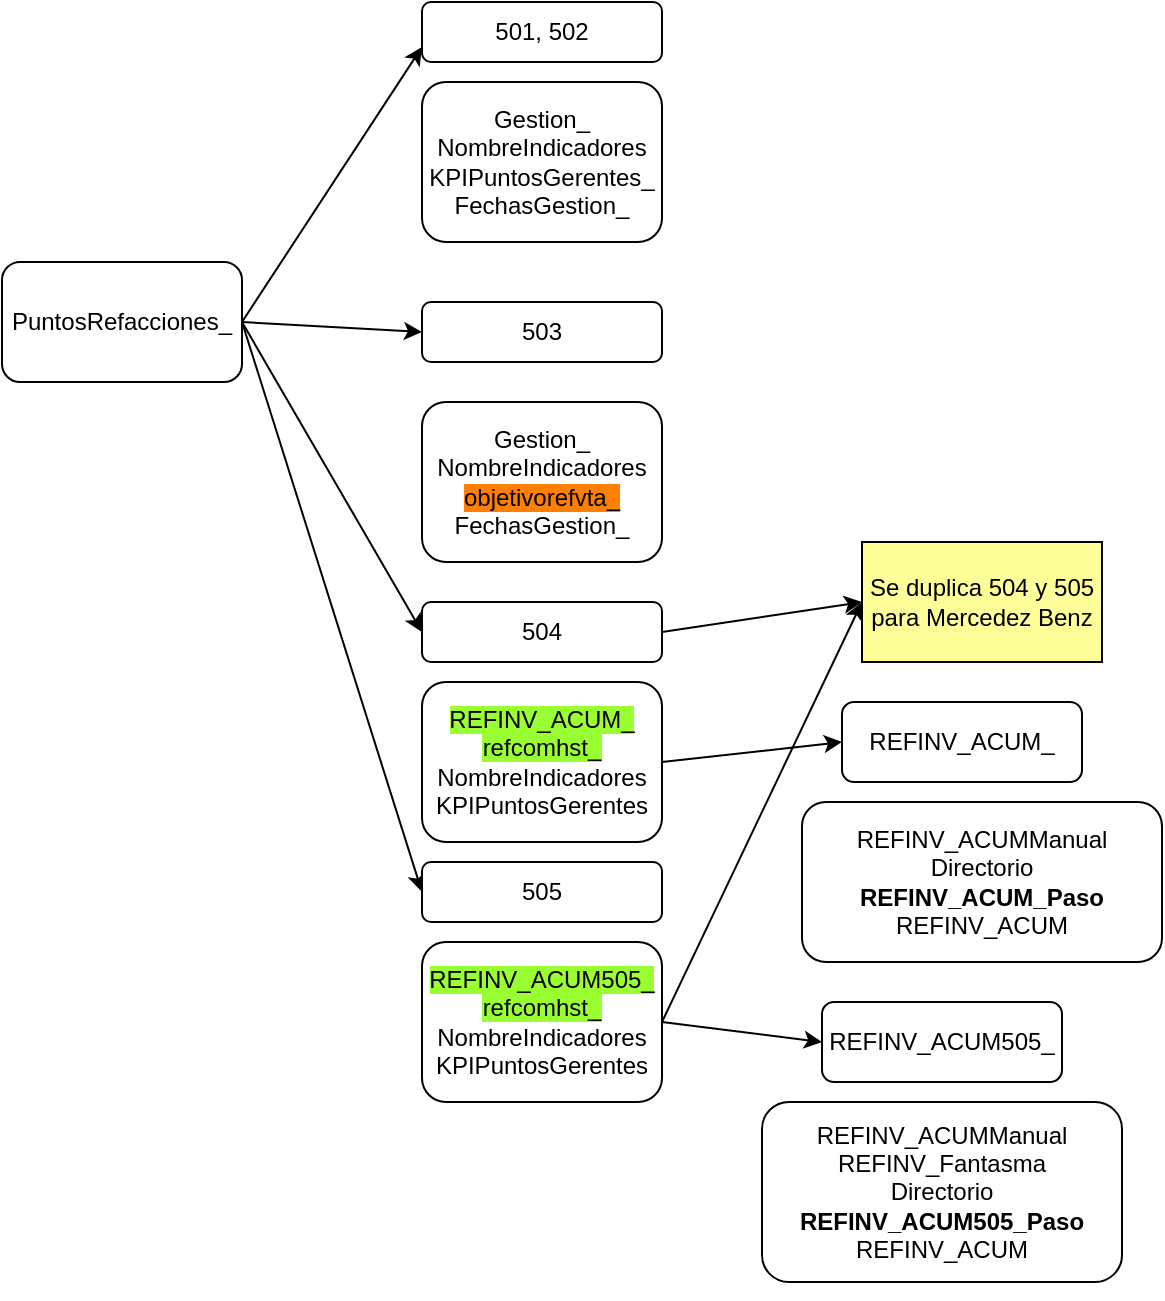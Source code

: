 <mxfile version="21.6.6" type="google">
  <diagram name="Página-1" id="5HMB-gP2c6z5_JxAPwzC">
    <mxGraphModel grid="1" page="1" gridSize="10" guides="1" tooltips="1" connect="1" arrows="1" fold="1" pageScale="1" pageWidth="850" pageHeight="1100" math="0" shadow="0">
      <root>
        <mxCell id="0" />
        <mxCell id="1" parent="0" />
        <mxCell id="JmXCaeqR3x0JS1tAwZ0q-14" style="rounded=0;orthogonalLoop=1;jettySize=auto;html=1;exitX=1;exitY=0.5;exitDx=0;exitDy=0;entryX=0;entryY=0.5;entryDx=0;entryDy=0;" edge="1" parent="1" source="JmXCaeqR3x0JS1tAwZ0q-2" target="JmXCaeqR3x0JS1tAwZ0q-10">
          <mxGeometry relative="1" as="geometry" />
        </mxCell>
        <mxCell id="JmXCaeqR3x0JS1tAwZ0q-21" style="rounded=0;orthogonalLoop=1;jettySize=auto;html=1;exitX=1;exitY=0.5;exitDx=0;exitDy=0;entryX=0;entryY=0.5;entryDx=0;entryDy=0;" edge="1" parent="1" source="JmXCaeqR3x0JS1tAwZ0q-2" target="JmXCaeqR3x0JS1tAwZ0q-17">
          <mxGeometry relative="1" as="geometry" />
        </mxCell>
        <mxCell id="JmXCaeqR3x0JS1tAwZ0q-22" style="rounded=0;orthogonalLoop=1;jettySize=auto;html=1;exitX=1;exitY=0.5;exitDx=0;exitDy=0;entryX=0;entryY=0.5;entryDx=0;entryDy=0;" edge="1" parent="1" source="JmXCaeqR3x0JS1tAwZ0q-2" target="JmXCaeqR3x0JS1tAwZ0q-19">
          <mxGeometry relative="1" as="geometry" />
        </mxCell>
        <mxCell id="JmXCaeqR3x0JS1tAwZ0q-2" value="PuntosRefacciones_" style="rounded=1;whiteSpace=wrap;html=1;" vertex="1" parent="1">
          <mxGeometry x="80" y="150" width="120" height="60" as="geometry" />
        </mxCell>
        <mxCell id="JmXCaeqR3x0JS1tAwZ0q-3" value="Gestion_&lt;br&gt;NombreIndicadores&lt;br&gt;KPIPuntosGerentes_&lt;br&gt;FechasGestion_" style="rounded=1;whiteSpace=wrap;html=1;" vertex="1" parent="1">
          <mxGeometry x="290" y="60" width="120" height="80" as="geometry" />
        </mxCell>
        <mxCell id="JmXCaeqR3x0JS1tAwZ0q-7" value="" style="endArrow=classic;html=1;rounded=0;exitX=1;exitY=0.5;exitDx=0;exitDy=0;entryX=0;entryY=0.75;entryDx=0;entryDy=0;" edge="1" parent="1" source="JmXCaeqR3x0JS1tAwZ0q-2" target="JmXCaeqR3x0JS1tAwZ0q-8">
          <mxGeometry width="50" height="50" relative="1" as="geometry">
            <mxPoint x="400" y="260" as="sourcePoint" />
            <mxPoint x="450" y="210" as="targetPoint" />
          </mxGeometry>
        </mxCell>
        <mxCell id="JmXCaeqR3x0JS1tAwZ0q-8" value="501, 502" style="rounded=1;whiteSpace=wrap;html=1;" vertex="1" parent="1">
          <mxGeometry x="290" y="20" width="120" height="30" as="geometry" />
        </mxCell>
        <mxCell id="JmXCaeqR3x0JS1tAwZ0q-10" value="503" style="rounded=1;whiteSpace=wrap;html=1;" vertex="1" parent="1">
          <mxGeometry x="290" y="170" width="120" height="30" as="geometry" />
        </mxCell>
        <mxCell id="JmXCaeqR3x0JS1tAwZ0q-11" value="Gestion_&lt;br&gt;NombreIndicadores&lt;br&gt;&lt;span style=&quot;background-color: rgb(255, 128, 0);&quot;&gt;objetivorefvta_&lt;/span&gt;&lt;br&gt;FechasGestion_" style="rounded=1;whiteSpace=wrap;html=1;" vertex="1" parent="1">
          <mxGeometry x="290" y="220" width="120" height="80" as="geometry" />
        </mxCell>
        <mxCell id="JmXCaeqR3x0JS1tAwZ0q-30" style="rounded=0;orthogonalLoop=1;jettySize=auto;html=1;exitX=1;exitY=0.5;exitDx=0;exitDy=0;entryX=0;entryY=0.5;entryDx=0;entryDy=0;" edge="1" parent="1" source="JmXCaeqR3x0JS1tAwZ0q-17" target="JmXCaeqR3x0JS1tAwZ0q-28">
          <mxGeometry relative="1" as="geometry" />
        </mxCell>
        <mxCell id="JmXCaeqR3x0JS1tAwZ0q-17" value="504" style="rounded=1;whiteSpace=wrap;html=1;" vertex="1" parent="1">
          <mxGeometry x="290" y="320" width="120" height="30" as="geometry" />
        </mxCell>
        <mxCell id="JmXCaeqR3x0JS1tAwZ0q-36" style="rounded=0;orthogonalLoop=1;jettySize=auto;html=1;exitX=1;exitY=0.5;exitDx=0;exitDy=0;entryX=0;entryY=0.5;entryDx=0;entryDy=0;" edge="1" parent="1" source="JmXCaeqR3x0JS1tAwZ0q-18" target="JmXCaeqR3x0JS1tAwZ0q-33">
          <mxGeometry relative="1" as="geometry" />
        </mxCell>
        <mxCell id="JmXCaeqR3x0JS1tAwZ0q-18" value="&lt;span style=&quot;background-color: rgb(153, 255, 51);&quot;&gt;REFINV_ACUM_&lt;br&gt;refcomhst_&lt;/span&gt;&lt;br&gt;NombreIndicadores&lt;br&gt;KPIPuntosGerentes" style="rounded=1;whiteSpace=wrap;html=1;" vertex="1" parent="1">
          <mxGeometry x="290" y="360" width="120" height="80" as="geometry" />
        </mxCell>
        <mxCell id="JmXCaeqR3x0JS1tAwZ0q-19" value="505" style="rounded=1;whiteSpace=wrap;html=1;" vertex="1" parent="1">
          <mxGeometry x="290" y="450" width="120" height="30" as="geometry" />
        </mxCell>
        <mxCell id="JmXCaeqR3x0JS1tAwZ0q-31" style="rounded=0;orthogonalLoop=1;jettySize=auto;html=1;exitX=1;exitY=0.5;exitDx=0;exitDy=0;entryX=0;entryY=0.5;entryDx=0;entryDy=0;" edge="1" parent="1" source="JmXCaeqR3x0JS1tAwZ0q-20" target="JmXCaeqR3x0JS1tAwZ0q-28">
          <mxGeometry relative="1" as="geometry">
            <mxPoint x="490" y="390" as="targetPoint" />
          </mxGeometry>
        </mxCell>
        <mxCell id="JmXCaeqR3x0JS1tAwZ0q-32" style="rounded=0;orthogonalLoop=1;jettySize=auto;html=1;exitX=1;exitY=0.5;exitDx=0;exitDy=0;entryX=0;entryY=0.5;entryDx=0;entryDy=0;" edge="1" parent="1" source="JmXCaeqR3x0JS1tAwZ0q-20" target="JmXCaeqR3x0JS1tAwZ0q-24">
          <mxGeometry relative="1" as="geometry" />
        </mxCell>
        <mxCell id="JmXCaeqR3x0JS1tAwZ0q-20" value="&lt;span style=&quot;background-color: rgb(153, 255, 51);&quot;&gt;REFINV_ACUM505_&lt;br&gt;refcomhst_&lt;br&gt;&lt;/span&gt;NombreIndicadores&lt;br&gt;KPIPuntosGerentes" style="rounded=1;whiteSpace=wrap;html=1;" vertex="1" parent="1">
          <mxGeometry x="290" y="490" width="120" height="80" as="geometry" />
        </mxCell>
        <mxCell id="JmXCaeqR3x0JS1tAwZ0q-24" value="REFINV_ACUM505_" style="rounded=1;whiteSpace=wrap;html=1;" vertex="1" parent="1">
          <mxGeometry x="490" y="520" width="120" height="40" as="geometry" />
        </mxCell>
        <mxCell id="JmXCaeqR3x0JS1tAwZ0q-25" value="REFINV_ACUMManual&lt;br&gt;REFINV_Fantasma&lt;br&gt;Directorio&lt;br&gt;&lt;b&gt;REFINV_ACUM505_Paso&lt;/b&gt;&lt;br&gt;REFINV_ACUM" style="rounded=1;whiteSpace=wrap;html=1;" vertex="1" parent="1">
          <mxGeometry x="460" y="570" width="180" height="90" as="geometry" />
        </mxCell>
        <mxCell id="JmXCaeqR3x0JS1tAwZ0q-28" value="Se duplica 504 y 505 para Mercedez Benz" style="rounded=0;whiteSpace=wrap;html=1;fillColor=#FFFF99;" vertex="1" parent="1">
          <mxGeometry x="510" y="290" width="120" height="60" as="geometry" />
        </mxCell>
        <mxCell id="JmXCaeqR3x0JS1tAwZ0q-33" value="REFINV_ACUM_" style="rounded=1;whiteSpace=wrap;html=1;" vertex="1" parent="1">
          <mxGeometry x="500" y="370" width="120" height="40" as="geometry" />
        </mxCell>
        <mxCell id="JmXCaeqR3x0JS1tAwZ0q-34" value="REFINV_ACUMManual&lt;br&gt;Directorio&lt;br&gt;&lt;b&gt;REFINV_ACUM_Paso&lt;/b&gt;&lt;br&gt;REFINV_ACUM" style="rounded=1;whiteSpace=wrap;html=1;" vertex="1" parent="1">
          <mxGeometry x="480" y="420" width="180" height="80" as="geometry" />
        </mxCell>
        <mxCell id="JmXCaeqR3x0JS1tAwZ0q-35" style="edgeStyle=orthogonalEdgeStyle;rounded=0;orthogonalLoop=1;jettySize=auto;html=1;exitX=0.5;exitY=1;exitDx=0;exitDy=0;" edge="1" parent="1" source="JmXCaeqR3x0JS1tAwZ0q-25" target="JmXCaeqR3x0JS1tAwZ0q-25">
          <mxGeometry relative="1" as="geometry" />
        </mxCell>
      </root>
    </mxGraphModel>
  </diagram>
</mxfile>
